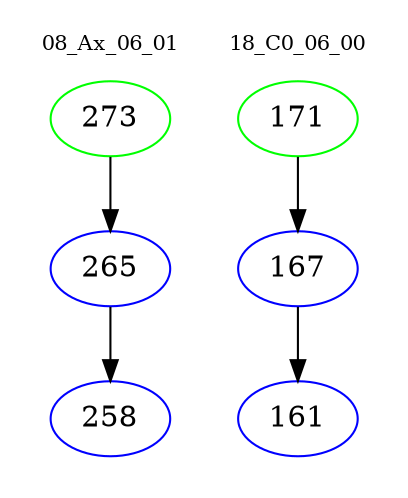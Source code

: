 digraph{
subgraph cluster_0 {
color = white
label = "08_Ax_06_01";
fontsize=10;
T0_273 [label="273", color="green"]
T0_273 -> T0_265 [color="black"]
T0_265 [label="265", color="blue"]
T0_265 -> T0_258 [color="black"]
T0_258 [label="258", color="blue"]
}
subgraph cluster_1 {
color = white
label = "18_C0_06_00";
fontsize=10;
T1_171 [label="171", color="green"]
T1_171 -> T1_167 [color="black"]
T1_167 [label="167", color="blue"]
T1_167 -> T1_161 [color="black"]
T1_161 [label="161", color="blue"]
}
}
